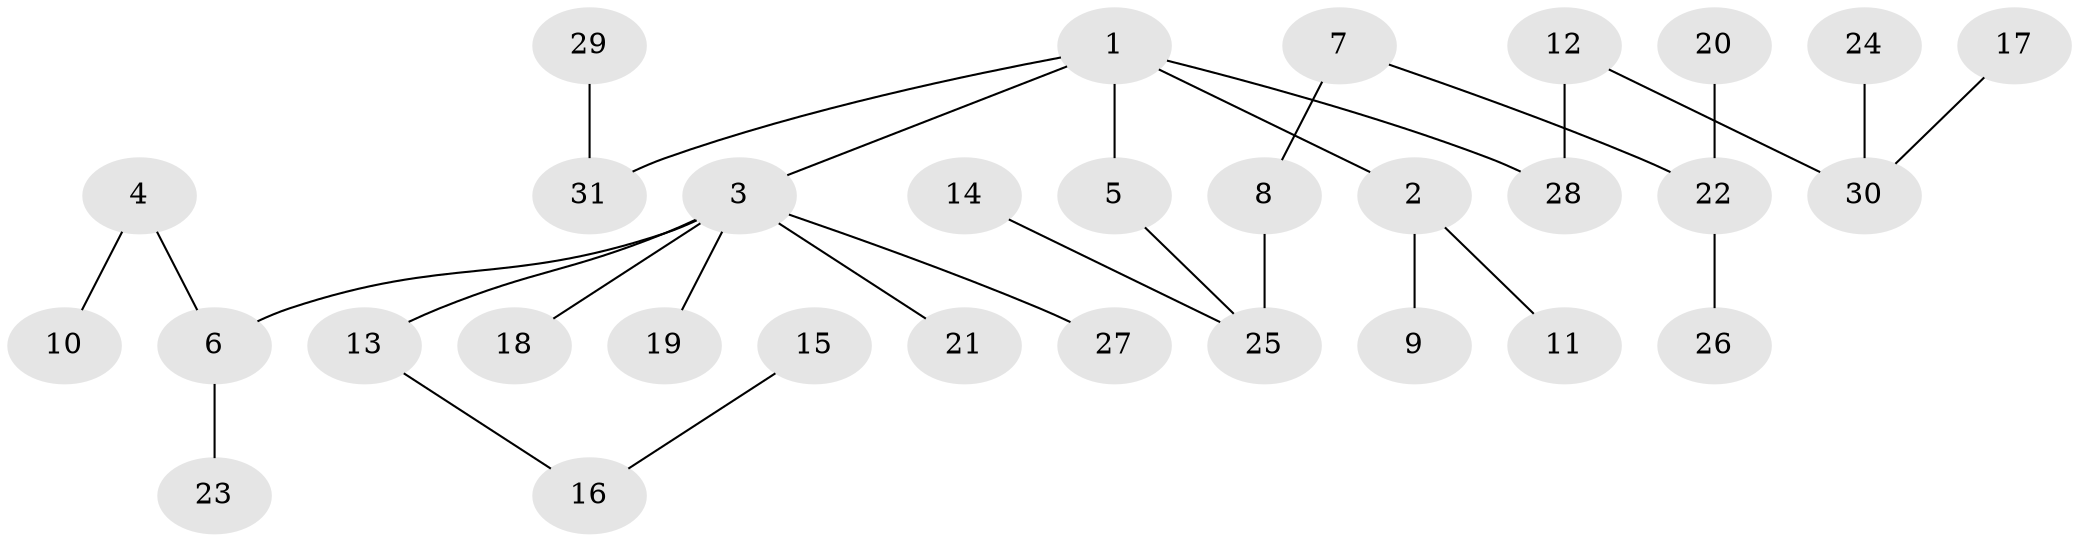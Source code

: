 // original degree distribution, {5: 0.05263157894736842, 4: 0.07894736842105263, 3: 0.11842105263157894, 2: 0.2894736842105263, 1: 0.4605263157894737}
// Generated by graph-tools (version 1.1) at 2025/37/03/04/25 23:37:28]
// undirected, 31 vertices, 30 edges
graph export_dot {
  node [color=gray90,style=filled];
  1;
  2;
  3;
  4;
  5;
  6;
  7;
  8;
  9;
  10;
  11;
  12;
  13;
  14;
  15;
  16;
  17;
  18;
  19;
  20;
  21;
  22;
  23;
  24;
  25;
  26;
  27;
  28;
  29;
  30;
  31;
  1 -- 2 [weight=1.0];
  1 -- 3 [weight=1.0];
  1 -- 5 [weight=1.0];
  1 -- 28 [weight=1.0];
  1 -- 31 [weight=1.0];
  2 -- 9 [weight=1.0];
  2 -- 11 [weight=1.0];
  3 -- 6 [weight=1.0];
  3 -- 13 [weight=1.0];
  3 -- 18 [weight=1.0];
  3 -- 19 [weight=1.0];
  3 -- 21 [weight=1.0];
  3 -- 27 [weight=1.0];
  4 -- 6 [weight=1.0];
  4 -- 10 [weight=1.0];
  5 -- 25 [weight=1.0];
  6 -- 23 [weight=1.0];
  7 -- 8 [weight=1.0];
  7 -- 22 [weight=1.0];
  8 -- 25 [weight=1.0];
  12 -- 28 [weight=1.0];
  12 -- 30 [weight=1.0];
  13 -- 16 [weight=1.0];
  14 -- 25 [weight=1.0];
  15 -- 16 [weight=1.0];
  17 -- 30 [weight=1.0];
  20 -- 22 [weight=1.0];
  22 -- 26 [weight=1.0];
  24 -- 30 [weight=1.0];
  29 -- 31 [weight=1.0];
}
